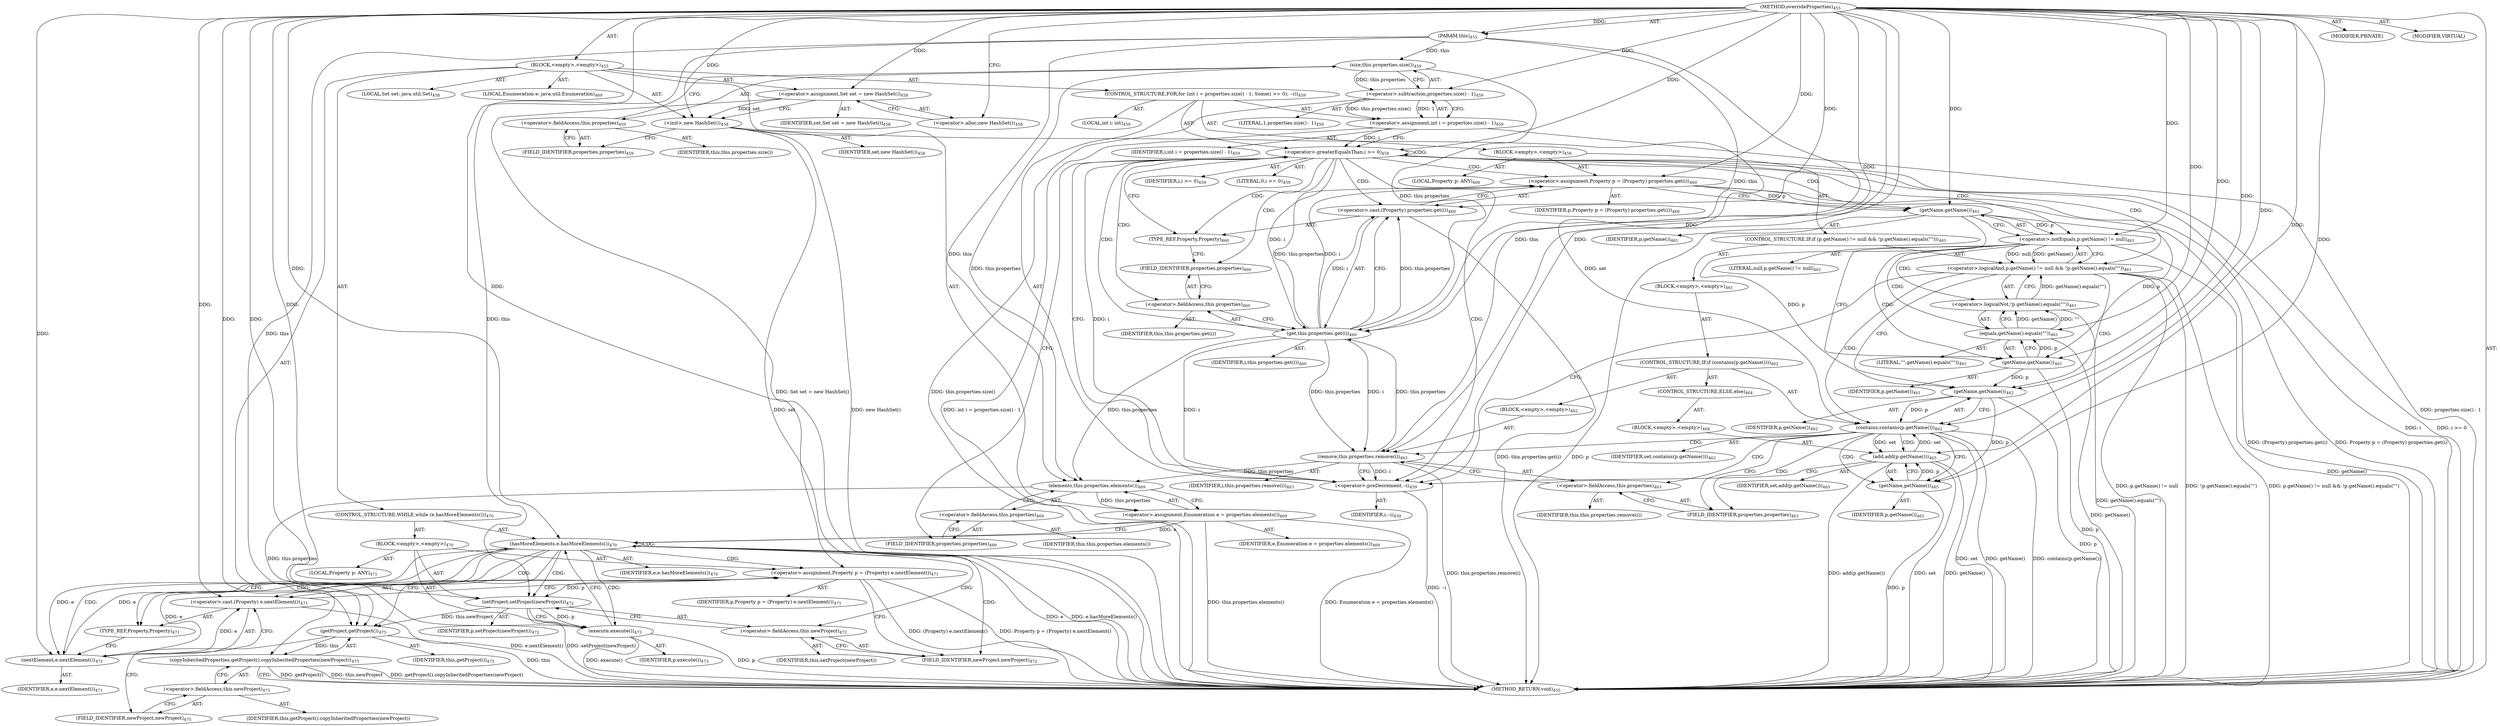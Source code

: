 digraph "overrideProperties" {  
"111669149707" [label = <(METHOD,overrideProperties)<SUB>455</SUB>> ]
"115964116996" [label = <(PARAM,this)<SUB>455</SUB>> ]
"25769803839" [label = <(BLOCK,&lt;empty&gt;,&lt;empty&gt;)<SUB>455</SUB>> ]
"94489280533" [label = <(LOCAL,Set set: java.util.Set)<SUB>458</SUB>> ]
"30064771372" [label = <(&lt;operator&gt;.assignment,Set set = new HashSet())<SUB>458</SUB>> ]
"68719476961" [label = <(IDENTIFIER,set,Set set = new HashSet())<SUB>458</SUB>> ]
"30064771373" [label = <(&lt;operator&gt;.alloc,new HashSet())<SUB>458</SUB>> ]
"30064771374" [label = <(&lt;init&gt;,new HashSet())<SUB>458</SUB>> ]
"68719476962" [label = <(IDENTIFIER,set,new HashSet())<SUB>458</SUB>> ]
"47244640302" [label = <(CONTROL_STRUCTURE,FOR,for (int i = properties.size() - 1; Some(i &gt;= 0); --i))<SUB>459</SUB>> ]
"94489280534" [label = <(LOCAL,int i: int)<SUB>459</SUB>> ]
"30064771375" [label = <(&lt;operator&gt;.assignment,int i = properties.size() - 1)<SUB>459</SUB>> ]
"68719476963" [label = <(IDENTIFIER,i,int i = properties.size() - 1)<SUB>459</SUB>> ]
"30064771376" [label = <(&lt;operator&gt;.subtraction,properties.size() - 1)<SUB>459</SUB>> ]
"30064771377" [label = <(size,this.properties.size())<SUB>459</SUB>> ]
"30064771378" [label = <(&lt;operator&gt;.fieldAccess,this.properties)<SUB>459</SUB>> ]
"68719476964" [label = <(IDENTIFIER,this,this.properties.size())> ]
"55834574932" [label = <(FIELD_IDENTIFIER,properties,properties)<SUB>459</SUB>> ]
"90194313273" [label = <(LITERAL,1,properties.size() - 1)<SUB>459</SUB>> ]
"30064771379" [label = <(&lt;operator&gt;.greaterEqualsThan,i &gt;= 0)<SUB>459</SUB>> ]
"68719476965" [label = <(IDENTIFIER,i,i &gt;= 0)<SUB>459</SUB>> ]
"90194313274" [label = <(LITERAL,0,i &gt;= 0)<SUB>459</SUB>> ]
"30064771380" [label = <(&lt;operator&gt;.preDecrement,--i)<SUB>459</SUB>> ]
"68719476966" [label = <(IDENTIFIER,i,--i)<SUB>459</SUB>> ]
"25769803840" [label = <(BLOCK,&lt;empty&gt;,&lt;empty&gt;)<SUB>459</SUB>> ]
"94489280535" [label = <(LOCAL,Property p: ANY)<SUB>460</SUB>> ]
"30064771381" [label = <(&lt;operator&gt;.assignment,Property p = (Property) properties.get(i))<SUB>460</SUB>> ]
"68719476967" [label = <(IDENTIFIER,p,Property p = (Property) properties.get(i))<SUB>460</SUB>> ]
"30064771382" [label = <(&lt;operator&gt;.cast,(Property) properties.get(i))<SUB>460</SUB>> ]
"180388626436" [label = <(TYPE_REF,Property,Property)<SUB>460</SUB>> ]
"30064771383" [label = <(get,this.properties.get(i))<SUB>460</SUB>> ]
"30064771384" [label = <(&lt;operator&gt;.fieldAccess,this.properties)<SUB>460</SUB>> ]
"68719476968" [label = <(IDENTIFIER,this,this.properties.get(i))> ]
"55834574933" [label = <(FIELD_IDENTIFIER,properties,properties)<SUB>460</SUB>> ]
"68719476969" [label = <(IDENTIFIER,i,this.properties.get(i))<SUB>460</SUB>> ]
"47244640303" [label = <(CONTROL_STRUCTURE,IF,if (p.getName() != null &amp;&amp; !p.getName().equals(&quot;&quot;)))<SUB>461</SUB>> ]
"30064771385" [label = <(&lt;operator&gt;.logicalAnd,p.getName() != null &amp;&amp; !p.getName().equals(&quot;&quot;))<SUB>461</SUB>> ]
"30064771386" [label = <(&lt;operator&gt;.notEquals,p.getName() != null)<SUB>461</SUB>> ]
"30064771387" [label = <(getName,getName())<SUB>461</SUB>> ]
"68719476970" [label = <(IDENTIFIER,p,getName())<SUB>461</SUB>> ]
"90194313275" [label = <(LITERAL,null,p.getName() != null)<SUB>461</SUB>> ]
"30064771388" [label = <(&lt;operator&gt;.logicalNot,!p.getName().equals(&quot;&quot;))<SUB>461</SUB>> ]
"30064771389" [label = <(equals,getName().equals(&quot;&quot;))<SUB>461</SUB>> ]
"30064771390" [label = <(getName,getName())<SUB>461</SUB>> ]
"68719476971" [label = <(IDENTIFIER,p,getName())<SUB>461</SUB>> ]
"90194313276" [label = <(LITERAL,&quot;&quot;,getName().equals(&quot;&quot;))<SUB>461</SUB>> ]
"25769803841" [label = <(BLOCK,&lt;empty&gt;,&lt;empty&gt;)<SUB>461</SUB>> ]
"47244640304" [label = <(CONTROL_STRUCTURE,IF,if (contains(p.getName())))<SUB>462</SUB>> ]
"30064771391" [label = <(contains,contains(p.getName()))<SUB>462</SUB>> ]
"68719476972" [label = <(IDENTIFIER,set,contains(p.getName()))<SUB>462</SUB>> ]
"30064771392" [label = <(getName,getName())<SUB>462</SUB>> ]
"68719476973" [label = <(IDENTIFIER,p,getName())<SUB>462</SUB>> ]
"25769803842" [label = <(BLOCK,&lt;empty&gt;,&lt;empty&gt;)<SUB>462</SUB>> ]
"30064771393" [label = <(remove,this.properties.remove(i))<SUB>463</SUB>> ]
"30064771394" [label = <(&lt;operator&gt;.fieldAccess,this.properties)<SUB>463</SUB>> ]
"68719476974" [label = <(IDENTIFIER,this,this.properties.remove(i))> ]
"55834574934" [label = <(FIELD_IDENTIFIER,properties,properties)<SUB>463</SUB>> ]
"68719476975" [label = <(IDENTIFIER,i,this.properties.remove(i))<SUB>463</SUB>> ]
"47244640305" [label = <(CONTROL_STRUCTURE,ELSE,else)<SUB>464</SUB>> ]
"25769803843" [label = <(BLOCK,&lt;empty&gt;,&lt;empty&gt;)<SUB>464</SUB>> ]
"30064771395" [label = <(add,add(p.getName()))<SUB>465</SUB>> ]
"68719476976" [label = <(IDENTIFIER,set,add(p.getName()))<SUB>465</SUB>> ]
"30064771396" [label = <(getName,getName())<SUB>465</SUB>> ]
"68719476977" [label = <(IDENTIFIER,p,getName())<SUB>465</SUB>> ]
"94489280536" [label = <(LOCAL,Enumeration e: java.util.Enumeration)<SUB>469</SUB>> ]
"30064771397" [label = <(&lt;operator&gt;.assignment,Enumeration e = properties.elements())<SUB>469</SUB>> ]
"68719476978" [label = <(IDENTIFIER,e,Enumeration e = properties.elements())<SUB>469</SUB>> ]
"30064771398" [label = <(elements,this.properties.elements())<SUB>469</SUB>> ]
"30064771399" [label = <(&lt;operator&gt;.fieldAccess,this.properties)<SUB>469</SUB>> ]
"68719476979" [label = <(IDENTIFIER,this,this.properties.elements())> ]
"55834574935" [label = <(FIELD_IDENTIFIER,properties,properties)<SUB>469</SUB>> ]
"47244640306" [label = <(CONTROL_STRUCTURE,WHILE,while (e.hasMoreElements()))<SUB>470</SUB>> ]
"30064771400" [label = <(hasMoreElements,e.hasMoreElements())<SUB>470</SUB>> ]
"68719476980" [label = <(IDENTIFIER,e,e.hasMoreElements())<SUB>470</SUB>> ]
"25769803844" [label = <(BLOCK,&lt;empty&gt;,&lt;empty&gt;)<SUB>470</SUB>> ]
"94489280537" [label = <(LOCAL,Property p: ANY)<SUB>471</SUB>> ]
"30064771401" [label = <(&lt;operator&gt;.assignment,Property p = (Property) e.nextElement())<SUB>471</SUB>> ]
"68719476981" [label = <(IDENTIFIER,p,Property p = (Property) e.nextElement())<SUB>471</SUB>> ]
"30064771402" [label = <(&lt;operator&gt;.cast,(Property) e.nextElement())<SUB>471</SUB>> ]
"180388626437" [label = <(TYPE_REF,Property,Property)<SUB>471</SUB>> ]
"30064771403" [label = <(nextElement,e.nextElement())<SUB>471</SUB>> ]
"68719476982" [label = <(IDENTIFIER,e,e.nextElement())<SUB>471</SUB>> ]
"30064771404" [label = <(setProject,setProject(newProject))<SUB>472</SUB>> ]
"68719476983" [label = <(IDENTIFIER,p,setProject(newProject))<SUB>472</SUB>> ]
"30064771405" [label = <(&lt;operator&gt;.fieldAccess,this.newProject)<SUB>472</SUB>> ]
"68719476984" [label = <(IDENTIFIER,this,setProject(newProject))> ]
"55834574936" [label = <(FIELD_IDENTIFIER,newProject,newProject)<SUB>472</SUB>> ]
"30064771406" [label = <(execute,execute())<SUB>473</SUB>> ]
"68719476985" [label = <(IDENTIFIER,p,execute())<SUB>473</SUB>> ]
"30064771407" [label = <(copyInheritedProperties,getProject().copyInheritedProperties(newProject))<SUB>475</SUB>> ]
"30064771408" [label = <(getProject,getProject())<SUB>475</SUB>> ]
"68719476769" [label = <(IDENTIFIER,this,getProject())<SUB>475</SUB>> ]
"30064771409" [label = <(&lt;operator&gt;.fieldAccess,this.newProject)<SUB>475</SUB>> ]
"68719476986" [label = <(IDENTIFIER,this,getProject().copyInheritedProperties(newProject))> ]
"55834574937" [label = <(FIELD_IDENTIFIER,newProject,newProject)<SUB>475</SUB>> ]
"133143986209" [label = <(MODIFIER,PRIVATE)> ]
"133143986210" [label = <(MODIFIER,VIRTUAL)> ]
"128849018891" [label = <(METHOD_RETURN,void)<SUB>455</SUB>> ]
  "111669149707" -> "115964116996"  [ label = "AST: "] 
  "111669149707" -> "25769803839"  [ label = "AST: "] 
  "111669149707" -> "133143986209"  [ label = "AST: "] 
  "111669149707" -> "133143986210"  [ label = "AST: "] 
  "111669149707" -> "128849018891"  [ label = "AST: "] 
  "25769803839" -> "94489280533"  [ label = "AST: "] 
  "25769803839" -> "30064771372"  [ label = "AST: "] 
  "25769803839" -> "30064771374"  [ label = "AST: "] 
  "25769803839" -> "47244640302"  [ label = "AST: "] 
  "25769803839" -> "94489280536"  [ label = "AST: "] 
  "25769803839" -> "30064771397"  [ label = "AST: "] 
  "25769803839" -> "47244640306"  [ label = "AST: "] 
  "25769803839" -> "30064771407"  [ label = "AST: "] 
  "30064771372" -> "68719476961"  [ label = "AST: "] 
  "30064771372" -> "30064771373"  [ label = "AST: "] 
  "30064771374" -> "68719476962"  [ label = "AST: "] 
  "47244640302" -> "94489280534"  [ label = "AST: "] 
  "47244640302" -> "30064771375"  [ label = "AST: "] 
  "47244640302" -> "30064771379"  [ label = "AST: "] 
  "47244640302" -> "30064771380"  [ label = "AST: "] 
  "47244640302" -> "25769803840"  [ label = "AST: "] 
  "30064771375" -> "68719476963"  [ label = "AST: "] 
  "30064771375" -> "30064771376"  [ label = "AST: "] 
  "30064771376" -> "30064771377"  [ label = "AST: "] 
  "30064771376" -> "90194313273"  [ label = "AST: "] 
  "30064771377" -> "30064771378"  [ label = "AST: "] 
  "30064771378" -> "68719476964"  [ label = "AST: "] 
  "30064771378" -> "55834574932"  [ label = "AST: "] 
  "30064771379" -> "68719476965"  [ label = "AST: "] 
  "30064771379" -> "90194313274"  [ label = "AST: "] 
  "30064771380" -> "68719476966"  [ label = "AST: "] 
  "25769803840" -> "94489280535"  [ label = "AST: "] 
  "25769803840" -> "30064771381"  [ label = "AST: "] 
  "25769803840" -> "47244640303"  [ label = "AST: "] 
  "30064771381" -> "68719476967"  [ label = "AST: "] 
  "30064771381" -> "30064771382"  [ label = "AST: "] 
  "30064771382" -> "180388626436"  [ label = "AST: "] 
  "30064771382" -> "30064771383"  [ label = "AST: "] 
  "30064771383" -> "30064771384"  [ label = "AST: "] 
  "30064771383" -> "68719476969"  [ label = "AST: "] 
  "30064771384" -> "68719476968"  [ label = "AST: "] 
  "30064771384" -> "55834574933"  [ label = "AST: "] 
  "47244640303" -> "30064771385"  [ label = "AST: "] 
  "47244640303" -> "25769803841"  [ label = "AST: "] 
  "30064771385" -> "30064771386"  [ label = "AST: "] 
  "30064771385" -> "30064771388"  [ label = "AST: "] 
  "30064771386" -> "30064771387"  [ label = "AST: "] 
  "30064771386" -> "90194313275"  [ label = "AST: "] 
  "30064771387" -> "68719476970"  [ label = "AST: "] 
  "30064771388" -> "30064771389"  [ label = "AST: "] 
  "30064771389" -> "30064771390"  [ label = "AST: "] 
  "30064771389" -> "90194313276"  [ label = "AST: "] 
  "30064771390" -> "68719476971"  [ label = "AST: "] 
  "25769803841" -> "47244640304"  [ label = "AST: "] 
  "47244640304" -> "30064771391"  [ label = "AST: "] 
  "47244640304" -> "25769803842"  [ label = "AST: "] 
  "47244640304" -> "47244640305"  [ label = "AST: "] 
  "30064771391" -> "68719476972"  [ label = "AST: "] 
  "30064771391" -> "30064771392"  [ label = "AST: "] 
  "30064771392" -> "68719476973"  [ label = "AST: "] 
  "25769803842" -> "30064771393"  [ label = "AST: "] 
  "30064771393" -> "30064771394"  [ label = "AST: "] 
  "30064771393" -> "68719476975"  [ label = "AST: "] 
  "30064771394" -> "68719476974"  [ label = "AST: "] 
  "30064771394" -> "55834574934"  [ label = "AST: "] 
  "47244640305" -> "25769803843"  [ label = "AST: "] 
  "25769803843" -> "30064771395"  [ label = "AST: "] 
  "30064771395" -> "68719476976"  [ label = "AST: "] 
  "30064771395" -> "30064771396"  [ label = "AST: "] 
  "30064771396" -> "68719476977"  [ label = "AST: "] 
  "30064771397" -> "68719476978"  [ label = "AST: "] 
  "30064771397" -> "30064771398"  [ label = "AST: "] 
  "30064771398" -> "30064771399"  [ label = "AST: "] 
  "30064771399" -> "68719476979"  [ label = "AST: "] 
  "30064771399" -> "55834574935"  [ label = "AST: "] 
  "47244640306" -> "30064771400"  [ label = "AST: "] 
  "47244640306" -> "25769803844"  [ label = "AST: "] 
  "30064771400" -> "68719476980"  [ label = "AST: "] 
  "25769803844" -> "94489280537"  [ label = "AST: "] 
  "25769803844" -> "30064771401"  [ label = "AST: "] 
  "25769803844" -> "30064771404"  [ label = "AST: "] 
  "25769803844" -> "30064771406"  [ label = "AST: "] 
  "30064771401" -> "68719476981"  [ label = "AST: "] 
  "30064771401" -> "30064771402"  [ label = "AST: "] 
  "30064771402" -> "180388626437"  [ label = "AST: "] 
  "30064771402" -> "30064771403"  [ label = "AST: "] 
  "30064771403" -> "68719476982"  [ label = "AST: "] 
  "30064771404" -> "68719476983"  [ label = "AST: "] 
  "30064771404" -> "30064771405"  [ label = "AST: "] 
  "30064771405" -> "68719476984"  [ label = "AST: "] 
  "30064771405" -> "55834574936"  [ label = "AST: "] 
  "30064771406" -> "68719476985"  [ label = "AST: "] 
  "30064771407" -> "30064771408"  [ label = "AST: "] 
  "30064771407" -> "30064771409"  [ label = "AST: "] 
  "30064771408" -> "68719476769"  [ label = "AST: "] 
  "30064771409" -> "68719476986"  [ label = "AST: "] 
  "30064771409" -> "55834574937"  [ label = "AST: "] 
  "30064771372" -> "30064771374"  [ label = "CFG: "] 
  "30064771374" -> "55834574932"  [ label = "CFG: "] 
  "30064771397" -> "30064771400"  [ label = "CFG: "] 
  "30064771407" -> "128849018891"  [ label = "CFG: "] 
  "30064771373" -> "30064771372"  [ label = "CFG: "] 
  "30064771375" -> "30064771379"  [ label = "CFG: "] 
  "30064771379" -> "180388626436"  [ label = "CFG: "] 
  "30064771379" -> "55834574935"  [ label = "CFG: "] 
  "30064771380" -> "30064771379"  [ label = "CFG: "] 
  "30064771398" -> "30064771397"  [ label = "CFG: "] 
  "30064771400" -> "180388626437"  [ label = "CFG: "] 
  "30064771400" -> "30064771408"  [ label = "CFG: "] 
  "30064771408" -> "55834574937"  [ label = "CFG: "] 
  "30064771409" -> "30064771407"  [ label = "CFG: "] 
  "30064771376" -> "30064771375"  [ label = "CFG: "] 
  "30064771381" -> "30064771387"  [ label = "CFG: "] 
  "30064771399" -> "30064771398"  [ label = "CFG: "] 
  "30064771401" -> "55834574936"  [ label = "CFG: "] 
  "30064771404" -> "30064771406"  [ label = "CFG: "] 
  "30064771406" -> "30064771400"  [ label = "CFG: "] 
  "55834574937" -> "30064771409"  [ label = "CFG: "] 
  "30064771377" -> "30064771376"  [ label = "CFG: "] 
  "30064771382" -> "30064771381"  [ label = "CFG: "] 
  "30064771385" -> "30064771392"  [ label = "CFG: "] 
  "30064771385" -> "30064771380"  [ label = "CFG: "] 
  "55834574935" -> "30064771399"  [ label = "CFG: "] 
  "30064771402" -> "30064771401"  [ label = "CFG: "] 
  "30064771405" -> "30064771404"  [ label = "CFG: "] 
  "30064771378" -> "30064771377"  [ label = "CFG: "] 
  "180388626436" -> "55834574933"  [ label = "CFG: "] 
  "30064771383" -> "30064771382"  [ label = "CFG: "] 
  "30064771386" -> "30064771385"  [ label = "CFG: "] 
  "30064771386" -> "30064771390"  [ label = "CFG: "] 
  "30064771388" -> "30064771385"  [ label = "CFG: "] 
  "180388626437" -> "30064771403"  [ label = "CFG: "] 
  "30064771403" -> "30064771402"  [ label = "CFG: "] 
  "55834574936" -> "30064771405"  [ label = "CFG: "] 
  "55834574932" -> "30064771378"  [ label = "CFG: "] 
  "30064771384" -> "30064771383"  [ label = "CFG: "] 
  "30064771387" -> "30064771386"  [ label = "CFG: "] 
  "30064771389" -> "30064771388"  [ label = "CFG: "] 
  "30064771391" -> "55834574934"  [ label = "CFG: "] 
  "30064771391" -> "30064771396"  [ label = "CFG: "] 
  "55834574933" -> "30064771384"  [ label = "CFG: "] 
  "30064771390" -> "30064771389"  [ label = "CFG: "] 
  "30064771392" -> "30064771391"  [ label = "CFG: "] 
  "30064771393" -> "30064771380"  [ label = "CFG: "] 
  "30064771394" -> "30064771393"  [ label = "CFG: "] 
  "30064771395" -> "30064771380"  [ label = "CFG: "] 
  "55834574934" -> "30064771394"  [ label = "CFG: "] 
  "30064771396" -> "30064771395"  [ label = "CFG: "] 
  "111669149707" -> "30064771373"  [ label = "CFG: "] 
  "30064771372" -> "128849018891"  [ label = "DDG: Set set = new HashSet()"] 
  "30064771374" -> "128849018891"  [ label = "DDG: set"] 
  "30064771374" -> "128849018891"  [ label = "DDG: new HashSet()"] 
  "30064771376" -> "128849018891"  [ label = "DDG: this.properties.size()"] 
  "30064771375" -> "128849018891"  [ label = "DDG: properties.size() - 1"] 
  "30064771375" -> "128849018891"  [ label = "DDG: int i = properties.size() - 1"] 
  "30064771379" -> "128849018891"  [ label = "DDG: i"] 
  "30064771379" -> "128849018891"  [ label = "DDG: i &gt;= 0"] 
  "30064771397" -> "128849018891"  [ label = "DDG: this.properties.elements()"] 
  "30064771397" -> "128849018891"  [ label = "DDG: Enumeration e = properties.elements()"] 
  "30064771400" -> "128849018891"  [ label = "DDG: e"] 
  "30064771400" -> "128849018891"  [ label = "DDG: e.hasMoreElements()"] 
  "30064771408" -> "128849018891"  [ label = "DDG: this"] 
  "30064771407" -> "128849018891"  [ label = "DDG: getProject()"] 
  "30064771407" -> "128849018891"  [ label = "DDG: this.newProject"] 
  "30064771407" -> "128849018891"  [ label = "DDG: getProject().copyInheritedProperties(newProject)"] 
  "30064771402" -> "128849018891"  [ label = "DDG: e.nextElement()"] 
  "30064771401" -> "128849018891"  [ label = "DDG: (Property) e.nextElement()"] 
  "30064771401" -> "128849018891"  [ label = "DDG: Property p = (Property) e.nextElement()"] 
  "30064771404" -> "128849018891"  [ label = "DDG: setProject(newProject)"] 
  "30064771406" -> "128849018891"  [ label = "DDG: p"] 
  "30064771406" -> "128849018891"  [ label = "DDG: execute()"] 
  "30064771382" -> "128849018891"  [ label = "DDG: this.properties.get(i)"] 
  "30064771381" -> "128849018891"  [ label = "DDG: (Property) properties.get(i)"] 
  "30064771381" -> "128849018891"  [ label = "DDG: Property p = (Property) properties.get(i)"] 
  "30064771387" -> "128849018891"  [ label = "DDG: p"] 
  "30064771386" -> "128849018891"  [ label = "DDG: getName()"] 
  "30064771385" -> "128849018891"  [ label = "DDG: p.getName() != null"] 
  "30064771390" -> "128849018891"  [ label = "DDG: p"] 
  "30064771389" -> "128849018891"  [ label = "DDG: getName()"] 
  "30064771388" -> "128849018891"  [ label = "DDG: getName().equals(&quot;&quot;)"] 
  "30064771385" -> "128849018891"  [ label = "DDG: !p.getName().equals(&quot;&quot;)"] 
  "30064771385" -> "128849018891"  [ label = "DDG: p.getName() != null &amp;&amp; !p.getName().equals(&quot;&quot;)"] 
  "30064771391" -> "128849018891"  [ label = "DDG: set"] 
  "30064771392" -> "128849018891"  [ label = "DDG: p"] 
  "30064771391" -> "128849018891"  [ label = "DDG: getName()"] 
  "30064771391" -> "128849018891"  [ label = "DDG: contains(p.getName())"] 
  "30064771395" -> "128849018891"  [ label = "DDG: set"] 
  "30064771396" -> "128849018891"  [ label = "DDG: p"] 
  "30064771395" -> "128849018891"  [ label = "DDG: getName()"] 
  "30064771395" -> "128849018891"  [ label = "DDG: add(p.getName())"] 
  "30064771393" -> "128849018891"  [ label = "DDG: this.properties.remove(i)"] 
  "30064771380" -> "128849018891"  [ label = "DDG: --i"] 
  "111669149707" -> "115964116996"  [ label = "DDG: "] 
  "111669149707" -> "30064771372"  [ label = "DDG: "] 
  "30064771398" -> "30064771397"  [ label = "DDG: this.properties"] 
  "30064771372" -> "30064771374"  [ label = "DDG: set"] 
  "111669149707" -> "30064771374"  [ label = "DDG: "] 
  "30064771376" -> "30064771375"  [ label = "DDG: this.properties.size()"] 
  "30064771376" -> "30064771375"  [ label = "DDG: 1"] 
  "30064771408" -> "30064771407"  [ label = "DDG: this"] 
  "30064771375" -> "30064771379"  [ label = "DDG: i"] 
  "30064771380" -> "30064771379"  [ label = "DDG: i"] 
  "111669149707" -> "30064771379"  [ label = "DDG: "] 
  "30064771383" -> "30064771380"  [ label = "DDG: i"] 
  "30064771393" -> "30064771380"  [ label = "DDG: i"] 
  "111669149707" -> "30064771380"  [ label = "DDG: "] 
  "111669149707" -> "30064771381"  [ label = "DDG: "] 
  "30064771383" -> "30064771381"  [ label = "DDG: this.properties"] 
  "30064771383" -> "30064771381"  [ label = "DDG: i"] 
  "115964116996" -> "30064771398"  [ label = "DDG: this"] 
  "30064771377" -> "30064771398"  [ label = "DDG: this.properties"] 
  "30064771383" -> "30064771398"  [ label = "DDG: this.properties"] 
  "30064771393" -> "30064771398"  [ label = "DDG: this.properties"] 
  "30064771397" -> "30064771400"  [ label = "DDG: e"] 
  "30064771403" -> "30064771400"  [ label = "DDG: e"] 
  "111669149707" -> "30064771400"  [ label = "DDG: "] 
  "111669149707" -> "30064771401"  [ label = "DDG: "] 
  "30064771403" -> "30064771401"  [ label = "DDG: e"] 
  "115964116996" -> "30064771408"  [ label = "DDG: this"] 
  "30064771398" -> "30064771408"  [ label = "DDG: this.properties"] 
  "30064771404" -> "30064771408"  [ label = "DDG: this.newProject"] 
  "111669149707" -> "30064771408"  [ label = "DDG: "] 
  "30064771377" -> "30064771376"  [ label = "DDG: this.properties"] 
  "111669149707" -> "30064771376"  [ label = "DDG: "] 
  "30064771401" -> "30064771404"  [ label = "DDG: p"] 
  "111669149707" -> "30064771404"  [ label = "DDG: "] 
  "115964116996" -> "30064771404"  [ label = "DDG: this"] 
  "30064771404" -> "30064771406"  [ label = "DDG: p"] 
  "111669149707" -> "30064771406"  [ label = "DDG: "] 
  "115964116996" -> "30064771377"  [ label = "DDG: this"] 
  "111669149707" -> "30064771382"  [ label = "DDG: "] 
  "30064771383" -> "30064771382"  [ label = "DDG: this.properties"] 
  "30064771383" -> "30064771382"  [ label = "DDG: i"] 
  "30064771386" -> "30064771385"  [ label = "DDG: getName()"] 
  "30064771386" -> "30064771385"  [ label = "DDG: null"] 
  "30064771388" -> "30064771385"  [ label = "DDG: getName().equals(&quot;&quot;)"] 
  "111669149707" -> "30064771402"  [ label = "DDG: "] 
  "30064771403" -> "30064771402"  [ label = "DDG: e"] 
  "115964116996" -> "30064771383"  [ label = "DDG: this"] 
  "30064771377" -> "30064771383"  [ label = "DDG: this.properties"] 
  "30064771393" -> "30064771383"  [ label = "DDG: this.properties"] 
  "30064771379" -> "30064771383"  [ label = "DDG: i"] 
  "111669149707" -> "30064771383"  [ label = "DDG: "] 
  "30064771387" -> "30064771386"  [ label = "DDG: p"] 
  "111669149707" -> "30064771386"  [ label = "DDG: "] 
  "30064771389" -> "30064771388"  [ label = "DDG: getName()"] 
  "30064771389" -> "30064771388"  [ label = "DDG: &quot;&quot;"] 
  "30064771400" -> "30064771403"  [ label = "DDG: e"] 
  "111669149707" -> "30064771403"  [ label = "DDG: "] 
  "30064771381" -> "30064771387"  [ label = "DDG: p"] 
  "111669149707" -> "30064771387"  [ label = "DDG: "] 
  "30064771390" -> "30064771389"  [ label = "DDG: p"] 
  "111669149707" -> "30064771389"  [ label = "DDG: "] 
  "30064771374" -> "30064771391"  [ label = "DDG: set"] 
  "30064771395" -> "30064771391"  [ label = "DDG: set"] 
  "111669149707" -> "30064771391"  [ label = "DDG: "] 
  "30064771392" -> "30064771391"  [ label = "DDG: p"] 
  "30064771387" -> "30064771390"  [ label = "DDG: p"] 
  "111669149707" -> "30064771390"  [ label = "DDG: "] 
  "30064771387" -> "30064771392"  [ label = "DDG: p"] 
  "30064771390" -> "30064771392"  [ label = "DDG: p"] 
  "111669149707" -> "30064771392"  [ label = "DDG: "] 
  "115964116996" -> "30064771393"  [ label = "DDG: this"] 
  "30064771383" -> "30064771393"  [ label = "DDG: this.properties"] 
  "30064771383" -> "30064771393"  [ label = "DDG: i"] 
  "111669149707" -> "30064771393"  [ label = "DDG: "] 
  "30064771391" -> "30064771395"  [ label = "DDG: set"] 
  "111669149707" -> "30064771395"  [ label = "DDG: "] 
  "30064771396" -> "30064771395"  [ label = "DDG: p"] 
  "30064771392" -> "30064771396"  [ label = "DDG: p"] 
  "111669149707" -> "30064771396"  [ label = "DDG: "] 
  "30064771379" -> "180388626436"  [ label = "CDG: "] 
  "30064771379" -> "30064771387"  [ label = "CDG: "] 
  "30064771379" -> "30064771386"  [ label = "CDG: "] 
  "30064771379" -> "30064771385"  [ label = "CDG: "] 
  "30064771379" -> "30064771384"  [ label = "CDG: "] 
  "30064771379" -> "30064771383"  [ label = "CDG: "] 
  "30064771379" -> "30064771382"  [ label = "CDG: "] 
  "30064771379" -> "30064771381"  [ label = "CDG: "] 
  "30064771379" -> "30064771380"  [ label = "CDG: "] 
  "30064771379" -> "30064771379"  [ label = "CDG: "] 
  "30064771379" -> "55834574933"  [ label = "CDG: "] 
  "30064771400" -> "30064771406"  [ label = "CDG: "] 
  "30064771400" -> "30064771405"  [ label = "CDG: "] 
  "30064771400" -> "30064771404"  [ label = "CDG: "] 
  "30064771400" -> "30064771403"  [ label = "CDG: "] 
  "30064771400" -> "30064771402"  [ label = "CDG: "] 
  "30064771400" -> "30064771401"  [ label = "CDG: "] 
  "30064771400" -> "30064771400"  [ label = "CDG: "] 
  "30064771400" -> "180388626437"  [ label = "CDG: "] 
  "30064771400" -> "55834574936"  [ label = "CDG: "] 
  "30064771385" -> "30064771392"  [ label = "CDG: "] 
  "30064771385" -> "30064771391"  [ label = "CDG: "] 
  "30064771386" -> "30064771390"  [ label = "CDG: "] 
  "30064771386" -> "30064771389"  [ label = "CDG: "] 
  "30064771386" -> "30064771388"  [ label = "CDG: "] 
  "30064771391" -> "30064771396"  [ label = "CDG: "] 
  "30064771391" -> "30064771395"  [ label = "CDG: "] 
  "30064771391" -> "30064771394"  [ label = "CDG: "] 
  "30064771391" -> "30064771393"  [ label = "CDG: "] 
  "30064771391" -> "55834574934"  [ label = "CDG: "] 
}
